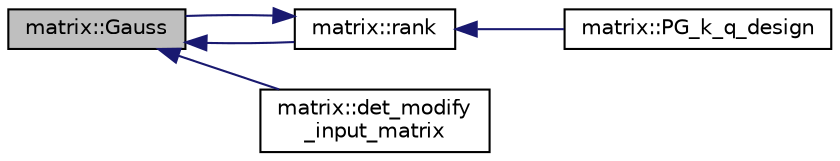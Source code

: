 digraph "matrix::Gauss"
{
  edge [fontname="Helvetica",fontsize="10",labelfontname="Helvetica",labelfontsize="10"];
  node [fontname="Helvetica",fontsize="10",shape=record];
  rankdir="LR";
  Node695 [label="matrix::Gauss",height=0.2,width=0.4,color="black", fillcolor="grey75", style="filled", fontcolor="black"];
  Node695 -> Node696 [dir="back",color="midnightblue",fontsize="10",style="solid",fontname="Helvetica"];
  Node696 [label="matrix::rank",height=0.2,width=0.4,color="black", fillcolor="white", style="filled",URL="$d1/d8d/classmatrix.html#a6248f2f23a2b0f011a21548cced5dc1f"];
  Node696 -> Node695 [dir="back",color="midnightblue",fontsize="10",style="solid",fontname="Helvetica"];
  Node696 -> Node697 [dir="back",color="midnightblue",fontsize="10",style="solid",fontname="Helvetica"];
  Node697 [label="matrix::PG_k_q_design",height=0.2,width=0.4,color="black", fillcolor="white", style="filled",URL="$d1/d8d/classmatrix.html#ae05463d97ecc8ea3654c45a399b872e2"];
  Node695 -> Node698 [dir="back",color="midnightblue",fontsize="10",style="solid",fontname="Helvetica"];
  Node698 [label="matrix::det_modify\l_input_matrix",height=0.2,width=0.4,color="black", fillcolor="white", style="filled",URL="$d1/d8d/classmatrix.html#a94ca76d8c4919c9f1f20c362840aaf43"];
}
